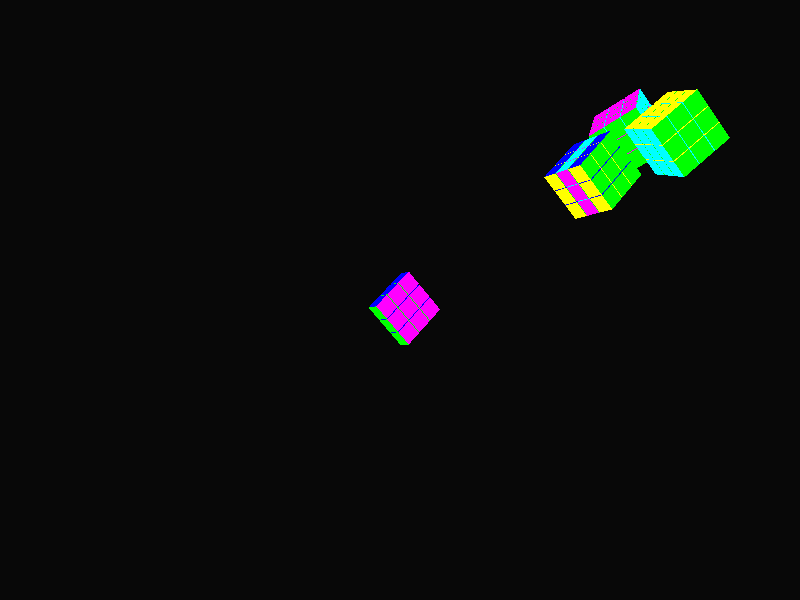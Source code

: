 #version 3.7; // 20220807 (C) Gunter Liszewski -*- mode: povray; -*-
// S_F=(FFbb), F, and the 3x3x3 standard permutation
// POV-ray, to make the Rubik permutations visible, cublets/face 

 #include "colors.inc"
 global_settings { assumed_gamma 1.0 }
 background   { color rgb <0.0025, 0.0025, 0.0025> }
 camera       { location  <50.0, 0.5, -3.0>
                direction 1.5*z
                right     x*image_width/image_height
                // look_at   <0.0, 0.0, 0.0>
                look_at   <0.0, -8.0, -6.0> }
 light_source { <0, 0, 0>
                color rgb <1, 1, 1>
                translate <-5, 5, -5> }
 light_source { <0, 0, 0>
                color rgb <0.25, 0.25, 0.25>
                translate <6, -6, -6> }

#macro Side( Colour, P1, P2, P3, P4)
polygon {  4, P1, P2, P3, P4
  texture{ finish  { specular 0.6 }
  	   pigment { colour Colour }
	   normal  { agate 0.25 scale 1/2 } } }
#end
#declare F = Side(Red,     <0,0,0>, <0,1,0>, <1,1,0>, <1,0,0>)
#declare B = Side(Green,   <0,0,1>, <0,1,1>, <1,1,1>, <1,0,1>)
#declare U = Side(Blue,    <0,1,0>, <0,1,1>, <1,1,1>, <1,1,0>)
#declare D = Side(Cyan,    <0,0,0>, <0,0,1>, <1,0,1>, <1,0,0>)
#declare L = Side(Magenta, <0,0,0>, <0,0,1>, <0,1,1>, <0,1,0>)
#declare R = Side(Yellow,  <1,0,0>, <1,1,0>, <1,1,1>, <1,0,1>)

#declare cubelet = union {
  object { F }
  object { U }
  object { R }
  object { B }
  object { D }
  object { L }
  translate <-0.5, -0.5, -0.5>
}
#declare three = union {
  object { cubelet }
  object { cubelet translate y*-1.05 }
  object { cubelet translate y*+1.05 }
}
#declare face = union {
  object { three }
  object { three translate x*-1.05 }
  object { three translate x*+1.05 }
}
#declare standard_permutation = union {
  object { face }
  object { face translate z*-1.05 }
  object { face translate z*+1.05 }
}
#declare standard_permutation_S_F = union {
  object { face             // front face
           rotate <0,0,-90> // *F
	   rotate <0,0,-90> // *F (again)
  	   translate z*-1.05 }
  object { face }           // slice S_F
  object { face             // back face
  	   rotate <0,0,90>  // *b
  	   rotate <0,0,90>  // *b
  	   translate z*+1.05
	   }
  rotate <0,0,-180>
}
#declare this_cube = union { standard_permutation }
#declare this_cube_S_F = union { standard_permutation_S_F }
/* Start another, aiming to permute the cublets of a face,
   for example to do move F we rotate each of F's cubelets
*/
#declare that_cube = union { 
  object { cubelet translate <0,1.05,-1.05> } // up, front
  object { cubelet translate <0,1.05,0> }
  object { cubelet translate <0,1.05,1.05> }

  object { cubelet translate <0,0,-1.05> } // centre, front
  object { cubelet }
  object { cubelet translate <0,0,1.05> }

  object { cubelet translate <0,-1.05,-1.05> } // down, front
  object { cubelet translate <0,-1.05,0> }
  object { cubelet translate <0,-1.05,1.05> }
  
}

// The things in this picture
union {
  object { this_cube_S_F translate <0,0,-1> }
  object { this_cube rotate z*90
	   rotate y*23
           translate <-1.9,0,4> }
  object { this_cube rotate x*-90 rotate z*-90
	   rotate y*-31 translate <-4,0,-1> }
  object { that_cube rotate y*90
           translate <10,0,-10> }
  translate <-3,-4,2> rotate <131,144,133> }
